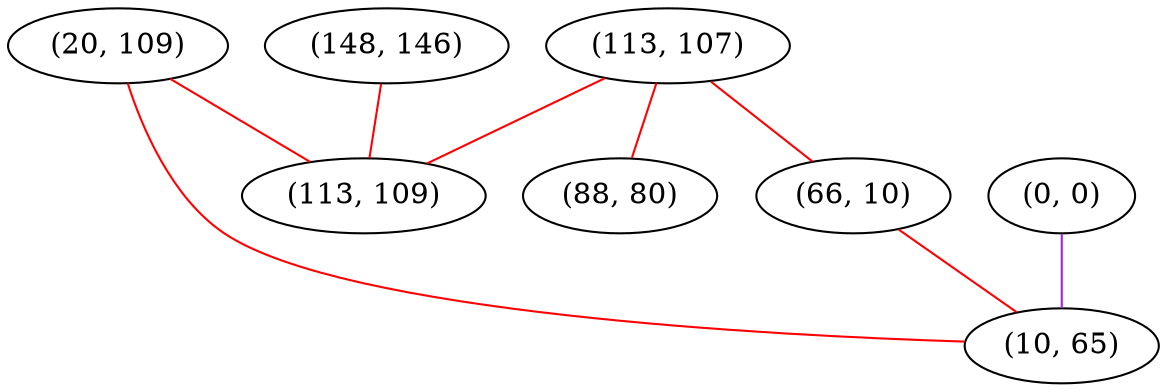 graph "" {
"(20, 109)";
"(113, 107)";
"(88, 80)";
"(66, 10)";
"(0, 0)";
"(10, 65)";
"(148, 146)";
"(113, 109)";
"(20, 109)" -- "(113, 109)"  [color=red, key=0, weight=1];
"(20, 109)" -- "(10, 65)"  [color=red, key=0, weight=1];
"(113, 107)" -- "(113, 109)"  [color=red, key=0, weight=1];
"(113, 107)" -- "(88, 80)"  [color=red, key=0, weight=1];
"(113, 107)" -- "(66, 10)"  [color=red, key=0, weight=1];
"(66, 10)" -- "(10, 65)"  [color=red, key=0, weight=1];
"(0, 0)" -- "(10, 65)"  [color=purple, key=0, weight=4];
"(148, 146)" -- "(113, 109)"  [color=red, key=0, weight=1];
}
